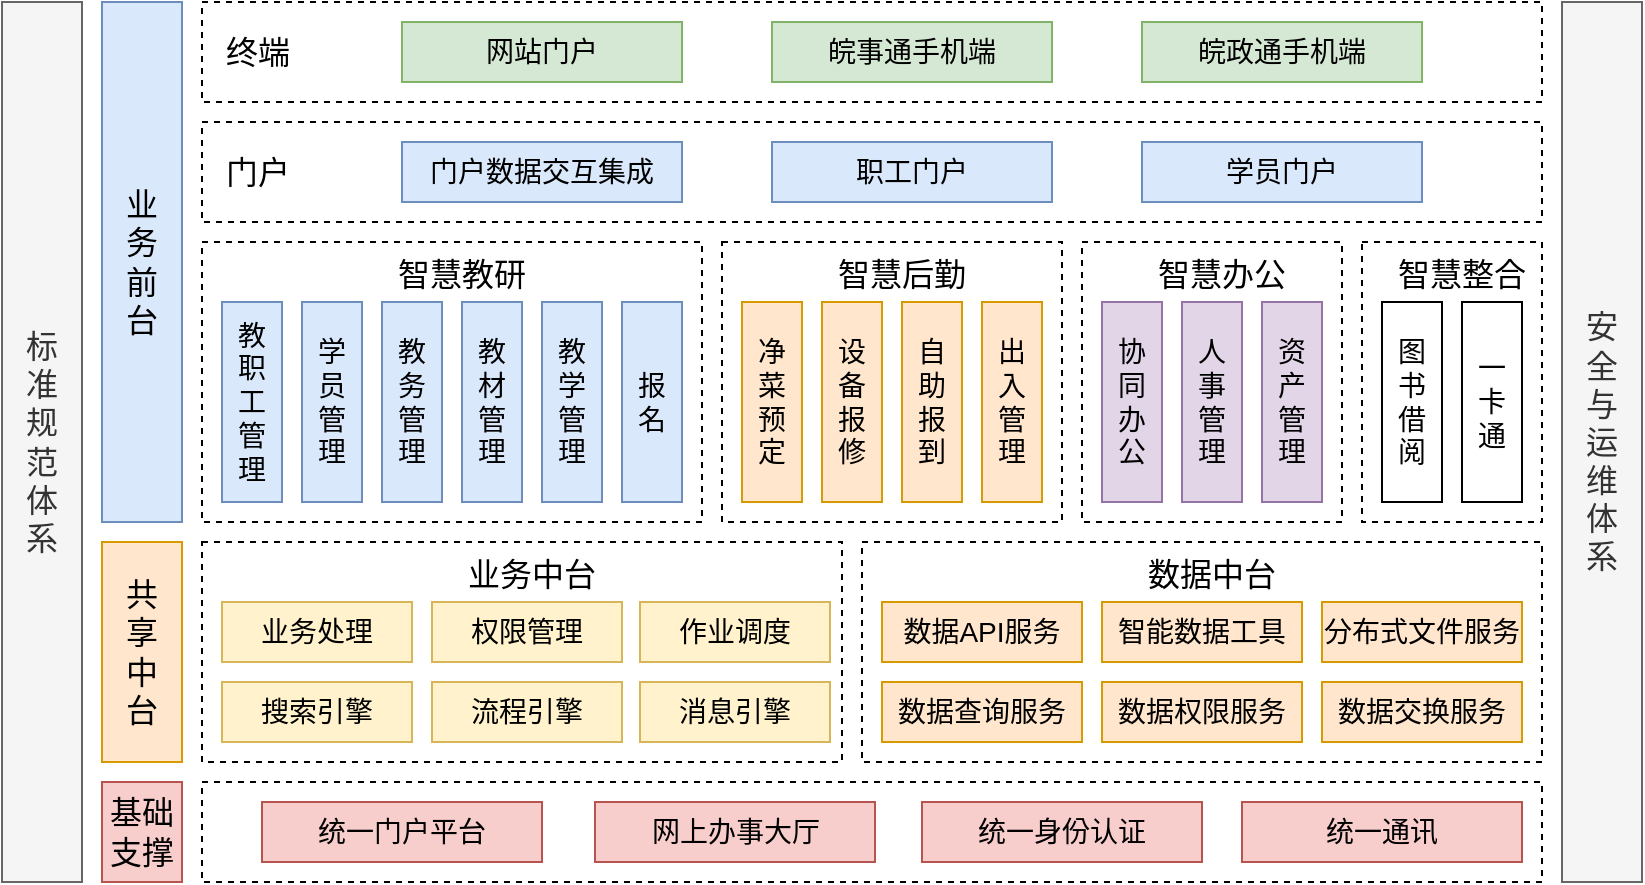 <mxfile version="22.1.3" type="github">
  <diagram name="第 1 页" id="6ehILTZNI4lyt17EN-mb">
    <mxGraphModel dx="1426" dy="759" grid="1" gridSize="10" guides="1" tooltips="1" connect="1" arrows="1" fold="1" page="1" pageScale="1" pageWidth="827" pageHeight="1169" math="0" shadow="0">
      <root>
        <mxCell id="0" />
        <mxCell id="1" parent="0" />
        <mxCell id="IjrRH-RlgfanoPqCsa8J-39" value="智慧后勤" style="rounded=0;whiteSpace=wrap;html=1;fontSize=16;align=center;spacingLeft=10;dashed=1;verticalAlign=top;" vertex="1" parent="1">
          <mxGeometry x="360" y="400" width="170" height="140" as="geometry" />
        </mxCell>
        <mxCell id="IjrRH-RlgfanoPqCsa8J-4" value="标准规范体系" style="rounded=0;whiteSpace=wrap;html=1;fillColor=#f5f5f5;strokeColor=#666666;horizontal=1;fontSize=16;spacingLeft=10;spacingRight=10;fontColor=#333333;" vertex="1" parent="1">
          <mxGeometry y="280" width="40" height="440" as="geometry" />
        </mxCell>
        <mxCell id="IjrRH-RlgfanoPqCsa8J-7" value="安全与运维体系" style="rounded=0;whiteSpace=wrap;html=1;fillColor=#f5f5f5;strokeColor=#666666;horizontal=1;fontSize=16;spacingLeft=10;spacingRight=10;fontColor=#333333;" vertex="1" parent="1">
          <mxGeometry x="780" y="280" width="40" height="440" as="geometry" />
        </mxCell>
        <mxCell id="IjrRH-RlgfanoPqCsa8J-12" value="终端" style="rounded=0;whiteSpace=wrap;html=1;fontSize=16;align=left;spacingLeft=10;dashed=1;" vertex="1" parent="1">
          <mxGeometry x="100" y="280" width="670" height="50" as="geometry" />
        </mxCell>
        <mxCell id="IjrRH-RlgfanoPqCsa8J-15" value="业务前台" style="rounded=0;whiteSpace=wrap;html=1;fillColor=#dae8fc;strokeColor=#6c8ebf;horizontal=1;fontSize=16;spacingLeft=10;spacingRight=10;" vertex="1" parent="1">
          <mxGeometry x="50" y="280" width="40" height="260" as="geometry" />
        </mxCell>
        <mxCell id="IjrRH-RlgfanoPqCsa8J-18" value="网站门户" style="rounded=0;whiteSpace=wrap;html=1;fontSize=14;fillColor=#d5e8d4;strokeColor=#82b366;" vertex="1" parent="1">
          <mxGeometry x="200" y="290" width="140" height="30" as="geometry" />
        </mxCell>
        <mxCell id="IjrRH-RlgfanoPqCsa8J-19" value="皖事通手机端" style="rounded=0;whiteSpace=wrap;html=1;fontSize=14;fillColor=#d5e8d4;strokeColor=#82b366;" vertex="1" parent="1">
          <mxGeometry x="385" y="290" width="140" height="30" as="geometry" />
        </mxCell>
        <mxCell id="IjrRH-RlgfanoPqCsa8J-20" value="皖政通手机端" style="rounded=0;whiteSpace=wrap;html=1;fontSize=14;fillColor=#d5e8d4;strokeColor=#82b366;" vertex="1" parent="1">
          <mxGeometry x="570" y="290" width="140" height="30" as="geometry" />
        </mxCell>
        <mxCell id="IjrRH-RlgfanoPqCsa8J-21" value="门户" style="rounded=0;whiteSpace=wrap;html=1;fontSize=16;align=left;spacingLeft=10;dashed=1;" vertex="1" parent="1">
          <mxGeometry x="100" y="340" width="670" height="50" as="geometry" />
        </mxCell>
        <mxCell id="IjrRH-RlgfanoPqCsa8J-22" value="门户数据交互集成" style="rounded=0;whiteSpace=wrap;html=1;fontSize=14;fillColor=#dae8fc;strokeColor=#6c8ebf;" vertex="1" parent="1">
          <mxGeometry x="200" y="350" width="140" height="30" as="geometry" />
        </mxCell>
        <mxCell id="IjrRH-RlgfanoPqCsa8J-23" value="职工门户" style="rounded=0;whiteSpace=wrap;html=1;fontSize=14;fillColor=#dae8fc;strokeColor=#6c8ebf;" vertex="1" parent="1">
          <mxGeometry x="385" y="350" width="140" height="30" as="geometry" />
        </mxCell>
        <mxCell id="IjrRH-RlgfanoPqCsa8J-24" value="学员门户" style="rounded=0;whiteSpace=wrap;html=1;fontSize=14;fillColor=#dae8fc;strokeColor=#6c8ebf;" vertex="1" parent="1">
          <mxGeometry x="570" y="350" width="140" height="30" as="geometry" />
        </mxCell>
        <mxCell id="IjrRH-RlgfanoPqCsa8J-27" value="智慧教研" style="rounded=0;whiteSpace=wrap;html=1;fontSize=16;align=center;spacingLeft=10;dashed=1;verticalAlign=top;" vertex="1" parent="1">
          <mxGeometry x="100" y="400" width="250" height="140" as="geometry" />
        </mxCell>
        <mxCell id="IjrRH-RlgfanoPqCsa8J-28" value="教职工管理" style="rounded=0;whiteSpace=wrap;html=1;fontSize=14;spacingLeft=10;spacingRight=10;fillColor=#dae8fc;strokeColor=#6c8ebf;" vertex="1" parent="1">
          <mxGeometry x="110" y="430" width="30" height="100" as="geometry" />
        </mxCell>
        <mxCell id="IjrRH-RlgfanoPqCsa8J-29" value="学员管理" style="rounded=0;whiteSpace=wrap;html=1;fontSize=14;spacingLeft=10;spacingRight=10;fillColor=#dae8fc;strokeColor=#6c8ebf;" vertex="1" parent="1">
          <mxGeometry x="150" y="430" width="30" height="100" as="geometry" />
        </mxCell>
        <mxCell id="IjrRH-RlgfanoPqCsa8J-30" value="教务管理" style="rounded=0;whiteSpace=wrap;html=1;fontSize=14;spacingLeft=10;spacingRight=10;fillColor=#dae8fc;strokeColor=#6c8ebf;" vertex="1" parent="1">
          <mxGeometry x="190" y="430" width="30" height="100" as="geometry" />
        </mxCell>
        <mxCell id="IjrRH-RlgfanoPqCsa8J-31" value="教材管理" style="rounded=0;whiteSpace=wrap;html=1;fontSize=14;spacingLeft=10;spacingRight=10;fillColor=#dae8fc;strokeColor=#6c8ebf;" vertex="1" parent="1">
          <mxGeometry x="230" y="430" width="30" height="100" as="geometry" />
        </mxCell>
        <mxCell id="IjrRH-RlgfanoPqCsa8J-32" value="教学管理" style="rounded=0;whiteSpace=wrap;html=1;fontSize=14;spacingLeft=10;spacingRight=10;fillColor=#dae8fc;strokeColor=#6c8ebf;" vertex="1" parent="1">
          <mxGeometry x="270" y="430" width="30" height="100" as="geometry" />
        </mxCell>
        <mxCell id="IjrRH-RlgfanoPqCsa8J-33" value="报名" style="rounded=0;whiteSpace=wrap;html=1;fontSize=14;spacingLeft=10;spacingRight=10;fillColor=#dae8fc;strokeColor=#6c8ebf;" vertex="1" parent="1">
          <mxGeometry x="310" y="430" width="30" height="100" as="geometry" />
        </mxCell>
        <mxCell id="IjrRH-RlgfanoPqCsa8J-36" value="净菜预定" style="rounded=0;whiteSpace=wrap;html=1;fontSize=14;spacingLeft=10;spacingRight=10;fillColor=#ffe6cc;strokeColor=#d79b00;" vertex="1" parent="1">
          <mxGeometry x="370" y="430" width="30" height="100" as="geometry" />
        </mxCell>
        <mxCell id="IjrRH-RlgfanoPqCsa8J-37" value="设备报修" style="rounded=0;whiteSpace=wrap;html=1;fontSize=14;spacingLeft=10;spacingRight=10;fillColor=#ffe6cc;strokeColor=#d79b00;" vertex="1" parent="1">
          <mxGeometry x="410" y="430" width="30" height="100" as="geometry" />
        </mxCell>
        <mxCell id="IjrRH-RlgfanoPqCsa8J-38" value="自助报到" style="rounded=0;whiteSpace=wrap;html=1;fontSize=14;spacingLeft=10;spacingRight=10;fillColor=#ffe6cc;strokeColor=#d79b00;" vertex="1" parent="1">
          <mxGeometry x="450" y="430" width="30" height="100" as="geometry" />
        </mxCell>
        <mxCell id="IjrRH-RlgfanoPqCsa8J-40" value="出入管理" style="rounded=0;whiteSpace=wrap;html=1;fontSize=14;spacingLeft=10;spacingRight=10;fillColor=#ffe6cc;strokeColor=#d79b00;" vertex="1" parent="1">
          <mxGeometry x="490" y="430" width="30" height="100" as="geometry" />
        </mxCell>
        <mxCell id="IjrRH-RlgfanoPqCsa8J-42" value="智慧办公" style="rounded=0;whiteSpace=wrap;html=1;fontSize=16;align=center;spacingLeft=10;dashed=1;verticalAlign=top;" vertex="1" parent="1">
          <mxGeometry x="540" y="400" width="130" height="140" as="geometry" />
        </mxCell>
        <mxCell id="IjrRH-RlgfanoPqCsa8J-43" value="智慧整合" style="rounded=0;whiteSpace=wrap;html=1;fontSize=16;align=center;spacingLeft=10;dashed=1;verticalAlign=top;" vertex="1" parent="1">
          <mxGeometry x="680" y="400" width="90" height="140" as="geometry" />
        </mxCell>
        <mxCell id="IjrRH-RlgfanoPqCsa8J-44" value="图书借阅" style="rounded=0;whiteSpace=wrap;html=1;fontSize=14;spacingLeft=10;spacingRight=10;" vertex="1" parent="1">
          <mxGeometry x="690" y="430" width="30" height="100" as="geometry" />
        </mxCell>
        <mxCell id="IjrRH-RlgfanoPqCsa8J-45" value="一卡通" style="rounded=0;whiteSpace=wrap;html=1;fontSize=14;spacingLeft=10;spacingRight=10;" vertex="1" parent="1">
          <mxGeometry x="730" y="430" width="30" height="100" as="geometry" />
        </mxCell>
        <mxCell id="IjrRH-RlgfanoPqCsa8J-46" value="协同办公" style="rounded=0;whiteSpace=wrap;html=1;fontSize=14;spacingLeft=10;spacingRight=10;fillColor=#e1d5e7;strokeColor=#9673a6;" vertex="1" parent="1">
          <mxGeometry x="550" y="430" width="30" height="100" as="geometry" />
        </mxCell>
        <mxCell id="IjrRH-RlgfanoPqCsa8J-47" value="人事管理" style="rounded=0;whiteSpace=wrap;html=1;fontSize=14;spacingLeft=10;spacingRight=10;fillColor=#e1d5e7;strokeColor=#9673a6;" vertex="1" parent="1">
          <mxGeometry x="590" y="430" width="30" height="100" as="geometry" />
        </mxCell>
        <mxCell id="IjrRH-RlgfanoPqCsa8J-48" value="资产管理" style="rounded=0;whiteSpace=wrap;html=1;fontSize=14;spacingLeft=10;spacingRight=10;fillColor=#e1d5e7;strokeColor=#9673a6;" vertex="1" parent="1">
          <mxGeometry x="630" y="430" width="30" height="100" as="geometry" />
        </mxCell>
        <mxCell id="IjrRH-RlgfanoPqCsa8J-49" value="共享中台" style="rounded=0;whiteSpace=wrap;html=1;fillColor=#ffe6cc;strokeColor=#d79b00;horizontal=1;fontSize=16;spacingLeft=10;spacingRight=10;" vertex="1" parent="1">
          <mxGeometry x="50" y="550" width="40" height="110" as="geometry" />
        </mxCell>
        <mxCell id="IjrRH-RlgfanoPqCsa8J-50" value="业务中台" style="rounded=0;whiteSpace=wrap;html=1;fontSize=16;align=center;spacingLeft=10;dashed=1;verticalAlign=top;" vertex="1" parent="1">
          <mxGeometry x="100" y="550" width="320" height="110" as="geometry" />
        </mxCell>
        <mxCell id="IjrRH-RlgfanoPqCsa8J-57" value="数据中台" style="rounded=0;whiteSpace=wrap;html=1;fontSize=16;align=center;spacingLeft=10;dashed=1;verticalAlign=top;" vertex="1" parent="1">
          <mxGeometry x="430" y="550" width="340" height="110" as="geometry" />
        </mxCell>
        <mxCell id="IjrRH-RlgfanoPqCsa8J-64" value="数据API服务" style="rounded=0;whiteSpace=wrap;html=1;fontSize=14;fillColor=#ffe6cc;strokeColor=#d79b00;" vertex="1" parent="1">
          <mxGeometry x="440" y="580" width="100" height="30" as="geometry" />
        </mxCell>
        <mxCell id="IjrRH-RlgfanoPqCsa8J-65" value="智能数据工具" style="rounded=0;whiteSpace=wrap;html=1;fontSize=14;fillColor=#ffe6cc;strokeColor=#d79b00;" vertex="1" parent="1">
          <mxGeometry x="550" y="580" width="100" height="30" as="geometry" />
        </mxCell>
        <mxCell id="IjrRH-RlgfanoPqCsa8J-66" value="分布式文件服务" style="rounded=0;whiteSpace=wrap;html=1;fontSize=14;fillColor=#ffe6cc;strokeColor=#d79b00;" vertex="1" parent="1">
          <mxGeometry x="660" y="580" width="100" height="30" as="geometry" />
        </mxCell>
        <mxCell id="IjrRH-RlgfanoPqCsa8J-67" value="数据交换服务" style="rounded=0;whiteSpace=wrap;html=1;fontSize=14;fillColor=#ffe6cc;strokeColor=#d79b00;" vertex="1" parent="1">
          <mxGeometry x="660" y="620" width="100" height="30" as="geometry" />
        </mxCell>
        <mxCell id="IjrRH-RlgfanoPqCsa8J-68" value="数据权限服务" style="rounded=0;whiteSpace=wrap;html=1;fontSize=14;fillColor=#ffe6cc;strokeColor=#d79b00;" vertex="1" parent="1">
          <mxGeometry x="550" y="620" width="100" height="30" as="geometry" />
        </mxCell>
        <mxCell id="IjrRH-RlgfanoPqCsa8J-69" value="数据查询服务" style="rounded=0;whiteSpace=wrap;html=1;fontSize=14;fillColor=#ffe6cc;strokeColor=#d79b00;" vertex="1" parent="1">
          <mxGeometry x="440" y="620" width="100" height="30" as="geometry" />
        </mxCell>
        <mxCell id="IjrRH-RlgfanoPqCsa8J-72" value="业务处理" style="rounded=0;whiteSpace=wrap;html=1;fontSize=14;fillColor=#fff2cc;strokeColor=#d6b656;" vertex="1" parent="1">
          <mxGeometry x="110" y="580" width="95" height="30" as="geometry" />
        </mxCell>
        <mxCell id="IjrRH-RlgfanoPqCsa8J-73" value="权限管理" style="rounded=0;whiteSpace=wrap;html=1;fontSize=14;fillColor=#fff2cc;strokeColor=#d6b656;" vertex="1" parent="1">
          <mxGeometry x="215" y="580" width="95" height="30" as="geometry" />
        </mxCell>
        <mxCell id="IjrRH-RlgfanoPqCsa8J-74" value="作业调度" style="rounded=0;whiteSpace=wrap;html=1;fontSize=14;fillColor=#fff2cc;strokeColor=#d6b656;" vertex="1" parent="1">
          <mxGeometry x="319" y="580" width="95" height="30" as="geometry" />
        </mxCell>
        <mxCell id="IjrRH-RlgfanoPqCsa8J-75" value="搜索引擎" style="rounded=0;whiteSpace=wrap;html=1;fontSize=14;fillColor=#fff2cc;strokeColor=#d6b656;" vertex="1" parent="1">
          <mxGeometry x="110" y="620" width="95" height="30" as="geometry" />
        </mxCell>
        <mxCell id="IjrRH-RlgfanoPqCsa8J-76" value="流程引擎" style="rounded=0;whiteSpace=wrap;html=1;fontSize=14;fillColor=#fff2cc;strokeColor=#d6b656;" vertex="1" parent="1">
          <mxGeometry x="215" y="620" width="95" height="30" as="geometry" />
        </mxCell>
        <mxCell id="IjrRH-RlgfanoPqCsa8J-77" value="消息引擎" style="rounded=0;whiteSpace=wrap;html=1;fontSize=14;fillColor=#fff2cc;strokeColor=#d6b656;" vertex="1" parent="1">
          <mxGeometry x="319" y="620" width="95" height="30" as="geometry" />
        </mxCell>
        <mxCell id="IjrRH-RlgfanoPqCsa8J-79" value="基础支撑" style="rounded=0;whiteSpace=wrap;html=1;fillColor=#f8cecc;strokeColor=#b85450;horizontal=1;fontSize=16;spacingLeft=0;spacingRight=0;" vertex="1" parent="1">
          <mxGeometry x="50" y="670" width="40" height="50" as="geometry" />
        </mxCell>
        <mxCell id="IjrRH-RlgfanoPqCsa8J-80" value="" style="rounded=0;whiteSpace=wrap;html=1;fontSize=16;align=left;spacingLeft=10;dashed=1;" vertex="1" parent="1">
          <mxGeometry x="100" y="670" width="670" height="50" as="geometry" />
        </mxCell>
        <mxCell id="IjrRH-RlgfanoPqCsa8J-81" value="统一门户平台" style="rounded=0;whiteSpace=wrap;html=1;fontSize=14;fillColor=#f8cecc;strokeColor=#b85450;" vertex="1" parent="1">
          <mxGeometry x="130" y="680" width="140" height="30" as="geometry" />
        </mxCell>
        <mxCell id="IjrRH-RlgfanoPqCsa8J-82" value="统一通讯" style="rounded=0;whiteSpace=wrap;html=1;fontSize=14;fillColor=#f8cecc;strokeColor=#b85450;" vertex="1" parent="1">
          <mxGeometry x="620" y="680" width="140" height="30" as="geometry" />
        </mxCell>
        <mxCell id="IjrRH-RlgfanoPqCsa8J-84" value="统一身份认证" style="rounded=0;whiteSpace=wrap;html=1;fontSize=14;fillColor=#f8cecc;strokeColor=#b85450;" vertex="1" parent="1">
          <mxGeometry x="460" y="680" width="140" height="30" as="geometry" />
        </mxCell>
        <mxCell id="IjrRH-RlgfanoPqCsa8J-87" value="网上办事大厅" style="rounded=0;whiteSpace=wrap;html=1;fontSize=14;fillColor=#f8cecc;strokeColor=#b85450;" vertex="1" parent="1">
          <mxGeometry x="296.5" y="680" width="140" height="30" as="geometry" />
        </mxCell>
      </root>
    </mxGraphModel>
  </diagram>
</mxfile>
